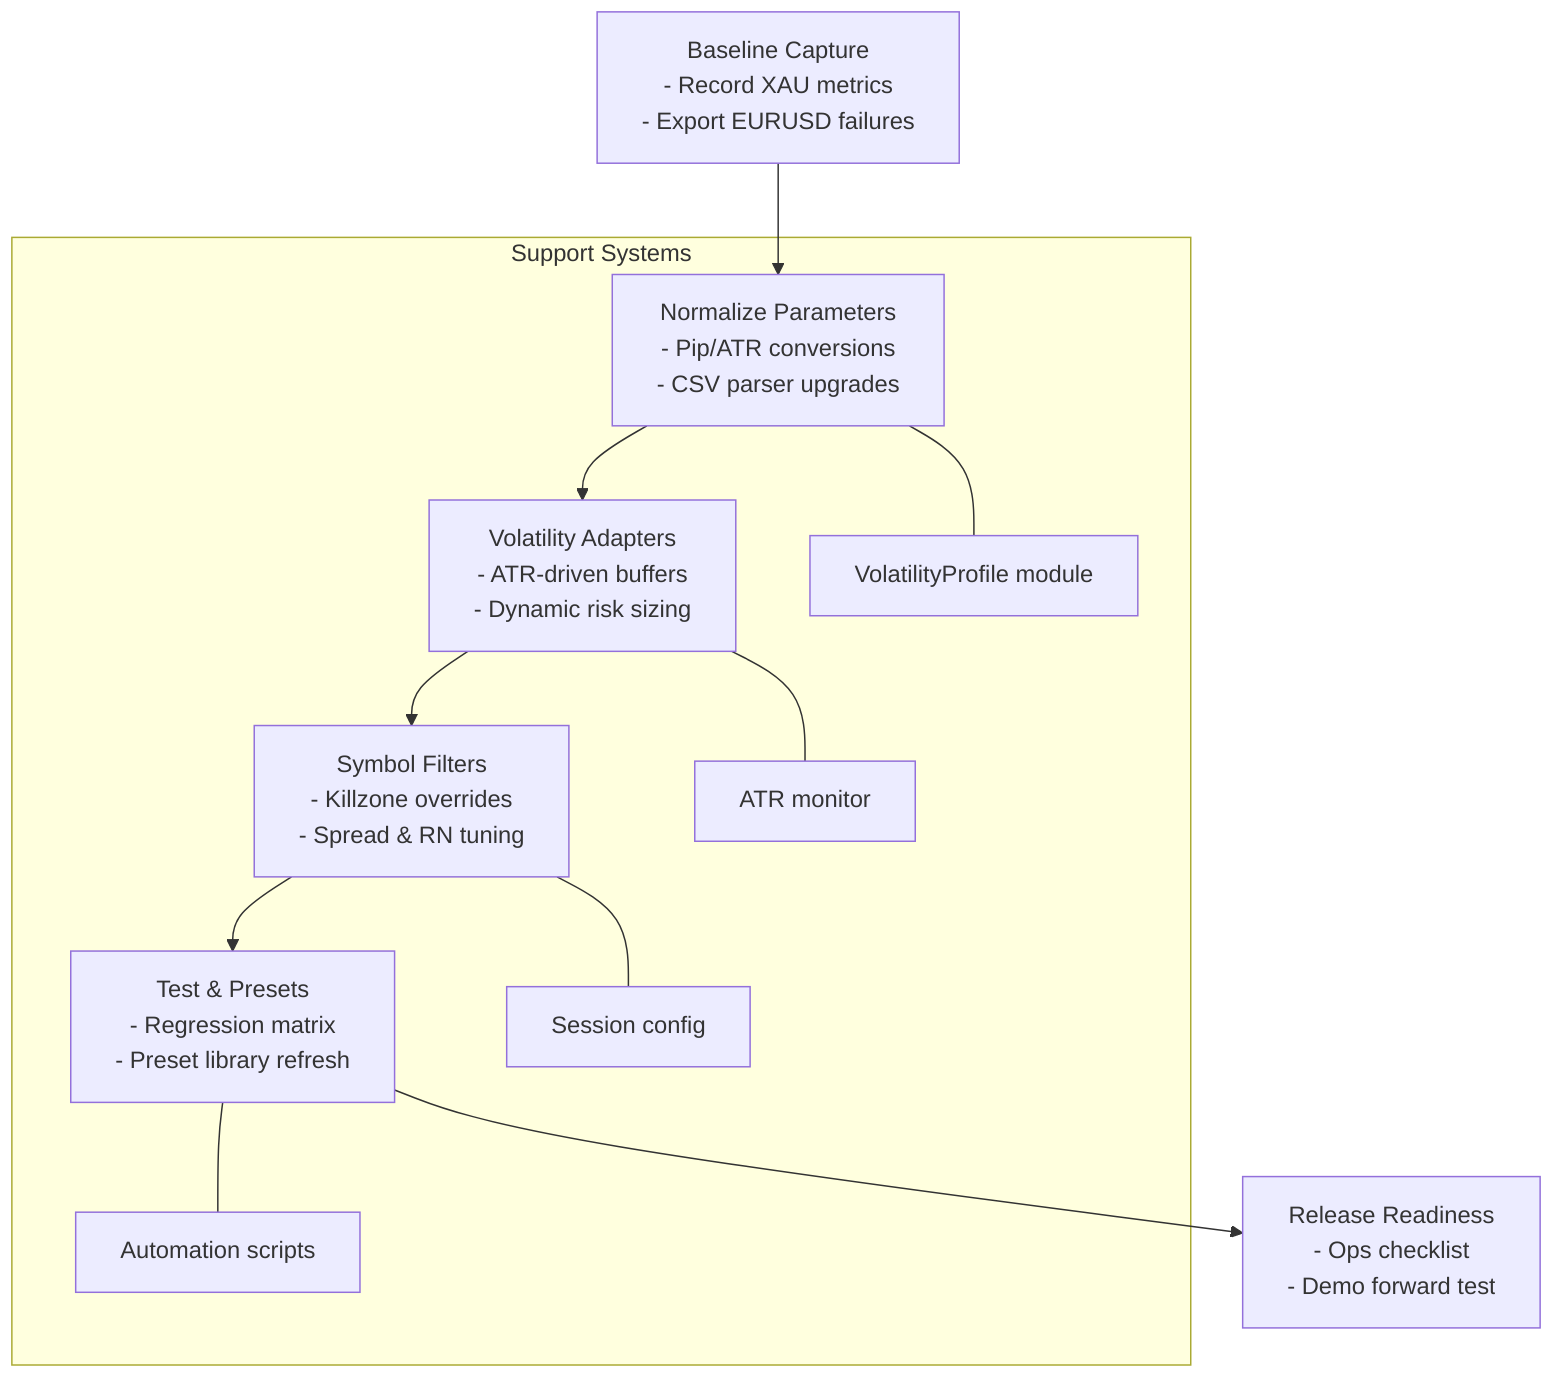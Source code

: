 flowchart TD
    A[Baseline Capture
    - Record XAU metrics
    - Export EURUSD failures]
    A --> B[Normalize Parameters
    - Pip/ATR conversions
    - CSV parser upgrades]
    B --> C[Volatility Adapters
    - ATR-driven buffers
    - Dynamic risk sizing]
    C --> D[Symbol Filters
    - Killzone overrides
    - Spread & RN tuning]
    D --> E[Test & Presets
    - Regression matrix
    - Preset library refresh]
    E --> F[Release Readiness
    - Ops checklist
    - Demo forward test]

    subgraph Support Systems
        B --- G[VolatilityProfile module]
        C --- H[ATR monitor]
        D --- I[Session config]
        E --- J[Automation scripts]
    end